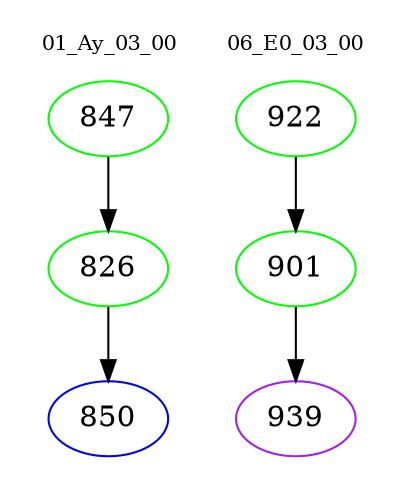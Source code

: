digraph{
subgraph cluster_0 {
color = white
label = "01_Ay_03_00";
fontsize=10;
T0_847 [label="847", color="green"]
T0_847 -> T0_826 [color="black"]
T0_826 [label="826", color="green"]
T0_826 -> T0_850 [color="black"]
T0_850 [label="850", color="blue"]
}
subgraph cluster_1 {
color = white
label = "06_E0_03_00";
fontsize=10;
T1_922 [label="922", color="green"]
T1_922 -> T1_901 [color="black"]
T1_901 [label="901", color="green"]
T1_901 -> T1_939 [color="black"]
T1_939 [label="939", color="purple"]
}
}
